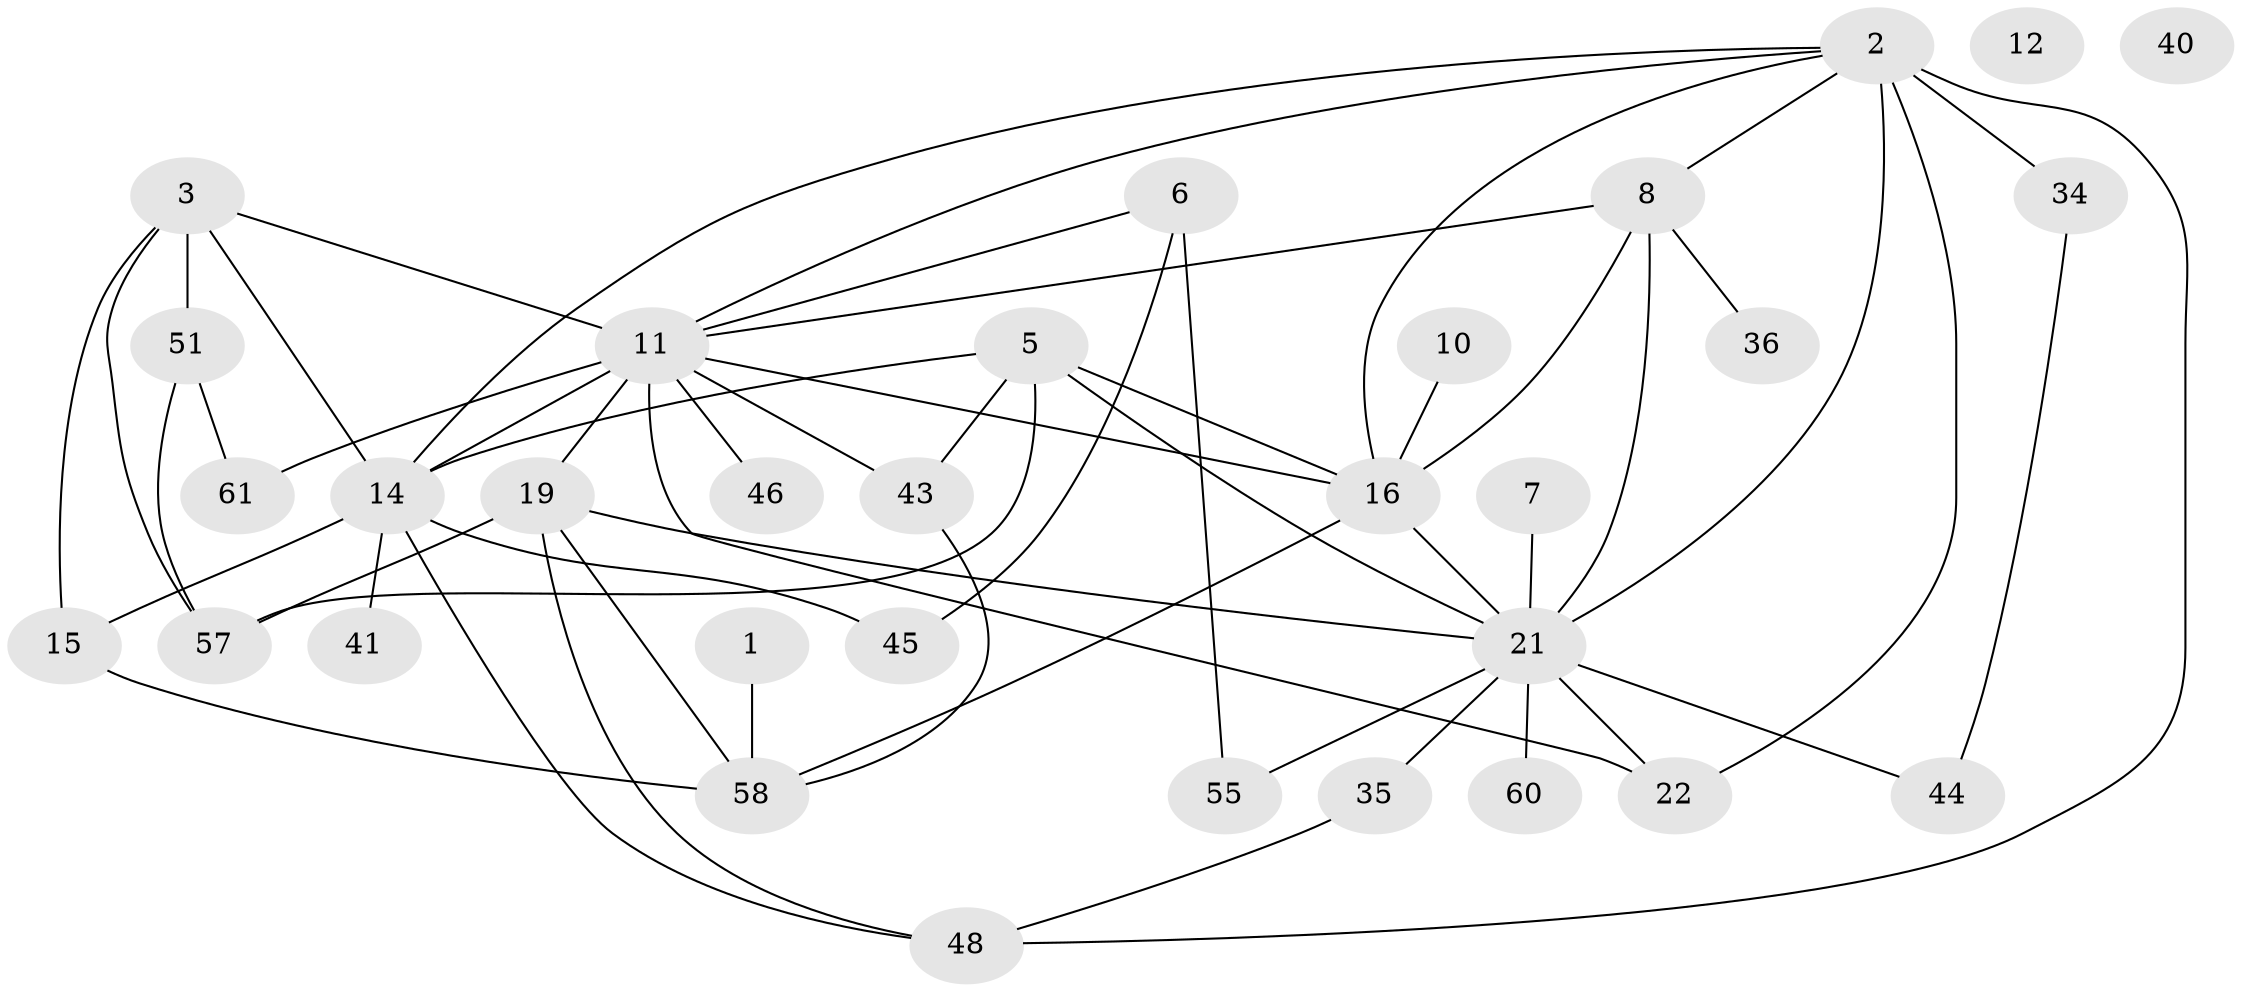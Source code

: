 // original degree distribution, {1: 0.18461538461538463, 6: 0.07692307692307693, 4: 0.12307692307692308, 3: 0.2, 2: 0.27692307692307694, 0: 0.03076923076923077, 7: 0.03076923076923077, 5: 0.07692307692307693}
// Generated by graph-tools (version 1.1) at 2025/13/03/09/25 04:13:04]
// undirected, 32 vertices, 56 edges
graph export_dot {
graph [start="1"]
  node [color=gray90,style=filled];
  1;
  2 [super="+20+31+13"];
  3 [super="+4+47"];
  5 [super="+18"];
  6 [super="+63+33+9"];
  7;
  8 [super="+53"];
  10 [super="+49+27"];
  11 [super="+17"];
  12;
  14 [super="+37+59"];
  15 [super="+23+54"];
  16 [super="+65+38"];
  19 [super="+50+30"];
  21 [super="+28+29+26"];
  22 [super="+24"];
  34;
  35 [super="+62"];
  36;
  40;
  41;
  43;
  44;
  45;
  46;
  48;
  51;
  55;
  57;
  58;
  60;
  61;
  1 -- 58;
  2 -- 21 [weight=2];
  2 -- 48;
  2 -- 11;
  2 -- 14;
  2 -- 22;
  2 -- 8;
  2 -- 16;
  2 -- 34;
  3 -- 57;
  3 -- 51;
  3 -- 14;
  3 -- 15;
  3 -- 11;
  5 -- 16;
  5 -- 21;
  5 -- 57;
  5 -- 43;
  5 -- 14;
  6 -- 45;
  6 -- 55;
  6 -- 11;
  7 -- 21;
  8 -- 36;
  8 -- 16;
  8 -- 21;
  8 -- 11;
  10 -- 16;
  11 -- 43;
  11 -- 14;
  11 -- 46;
  11 -- 16;
  11 -- 19 [weight=3];
  11 -- 22;
  11 -- 61;
  14 -- 45;
  14 -- 48;
  14 -- 41;
  14 -- 15;
  15 -- 58;
  16 -- 58;
  16 -- 21 [weight=2];
  19 -- 48;
  19 -- 58;
  19 -- 21;
  19 -- 57;
  21 -- 35;
  21 -- 44;
  21 -- 22 [weight=2];
  21 -- 55;
  21 -- 60;
  34 -- 44;
  35 -- 48;
  43 -- 58;
  51 -- 57;
  51 -- 61;
}
